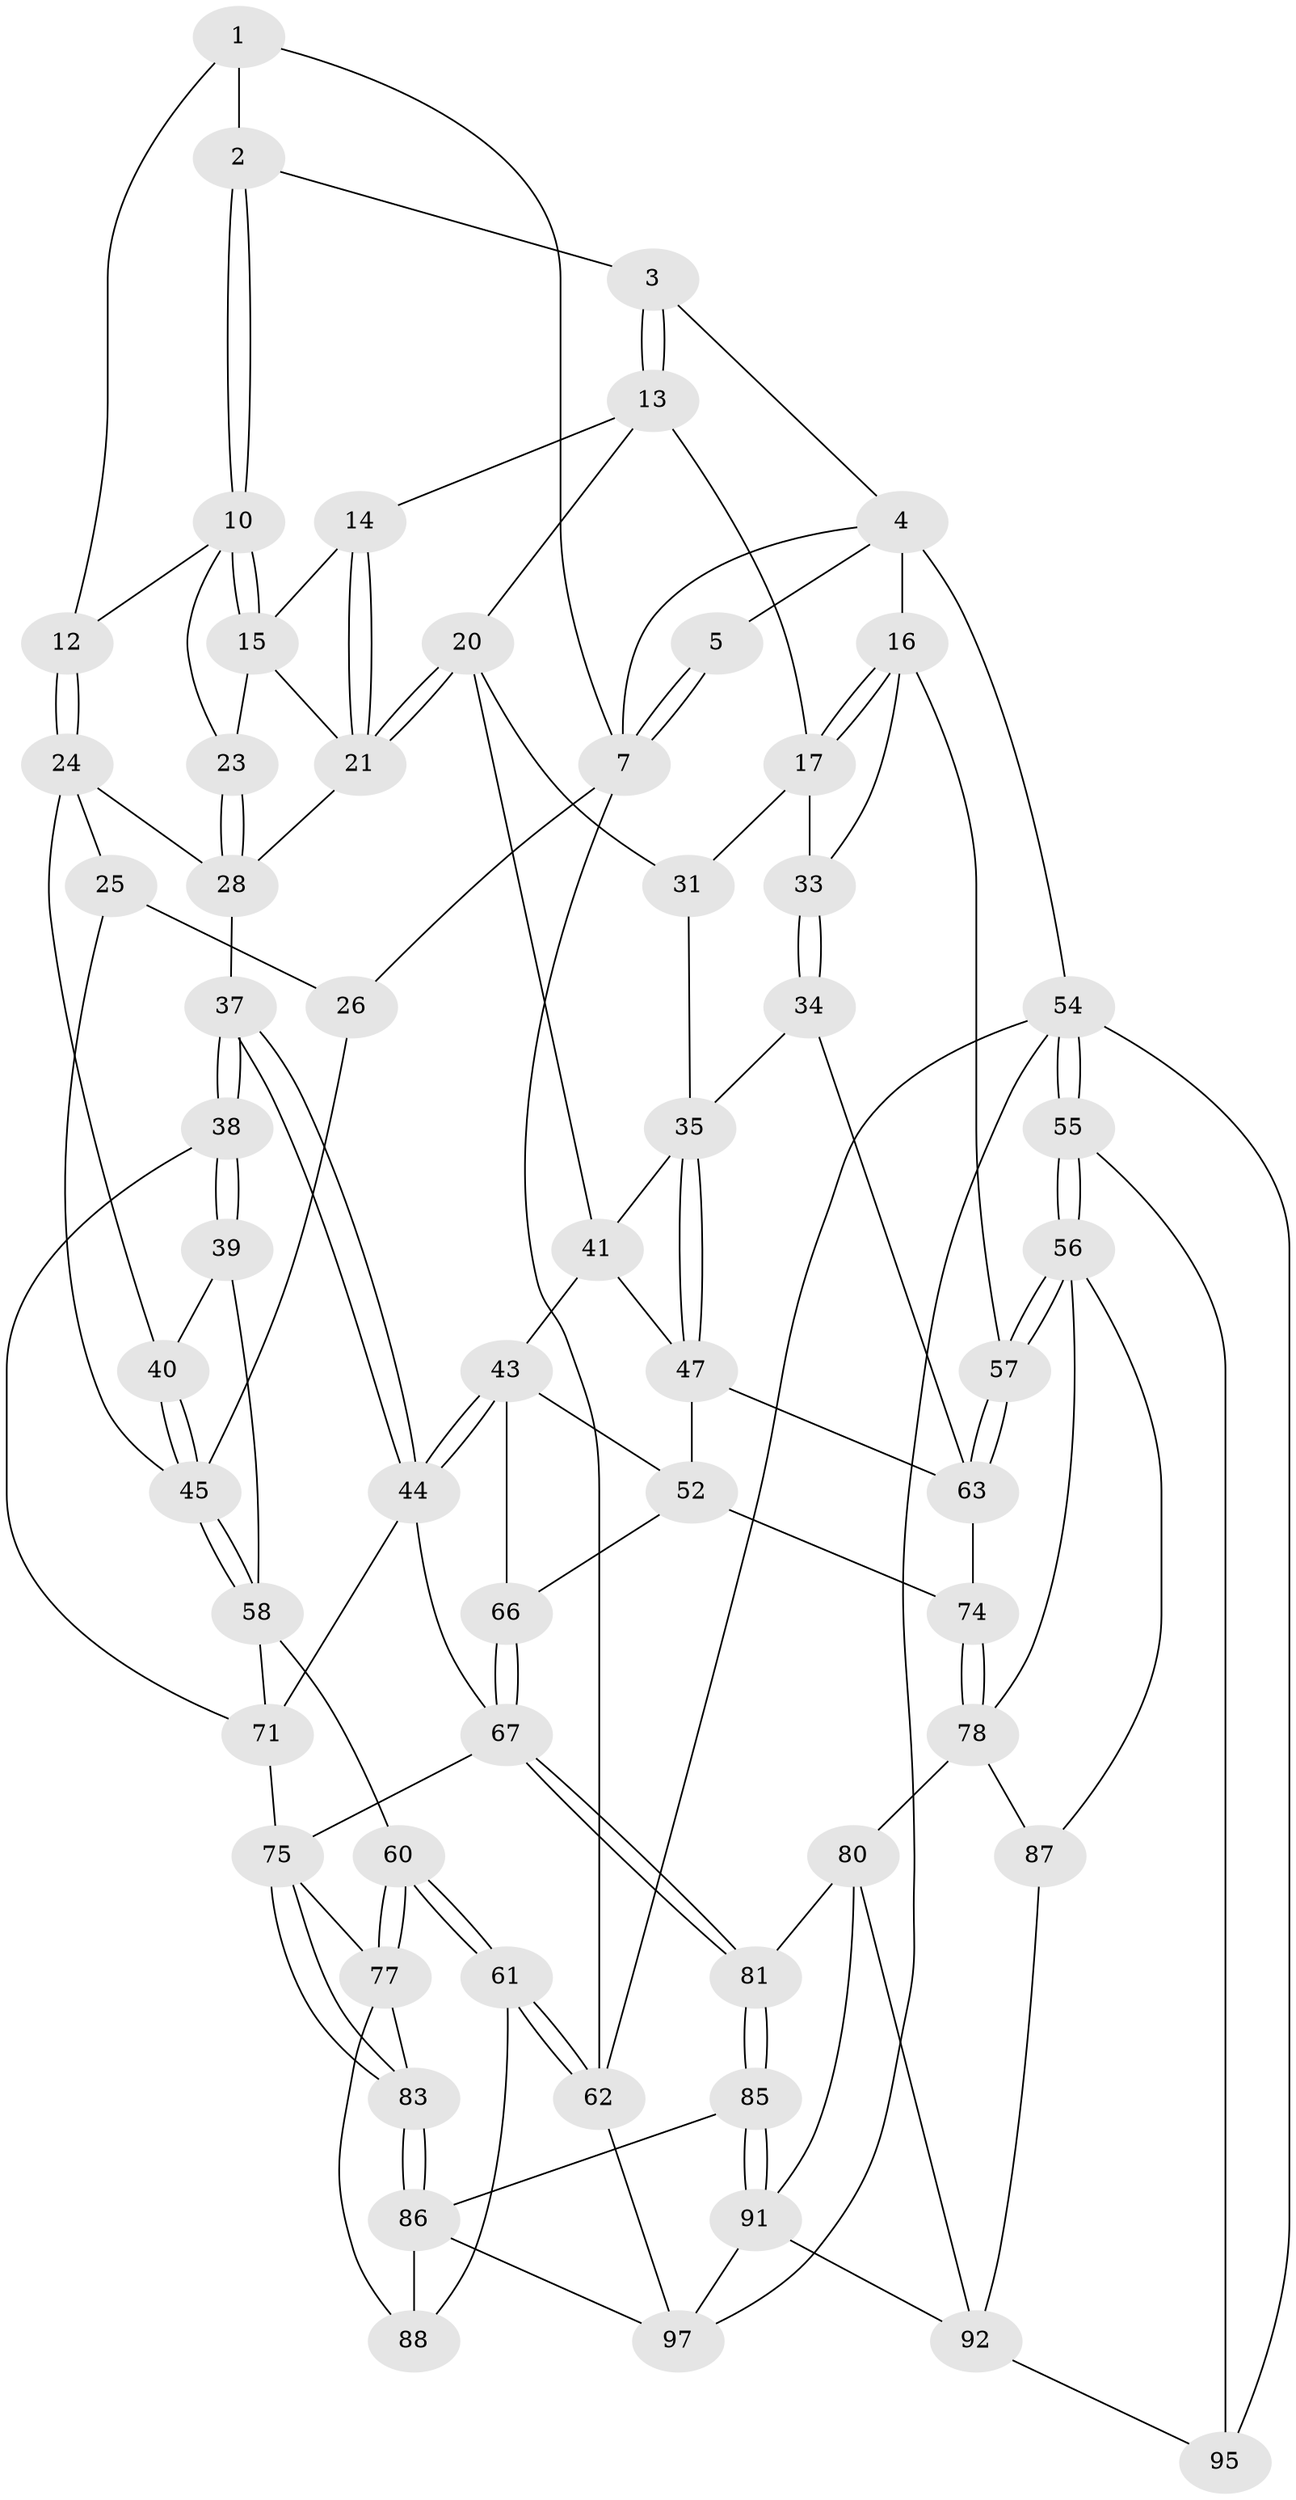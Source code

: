// Generated by graph-tools (version 1.1) at 2025/24/03/03/25 07:24:32]
// undirected, 61 vertices, 140 edges
graph export_dot {
graph [start="1"]
  node [color=gray90,style=filled];
  1 [pos="+0.33467084832197713+0.03963972625833319",super="+6"];
  2 [pos="+0.39683715208496717+0.04143892676082877"];
  3 [pos="+0.5514885647347837+0"];
  4 [pos="+0.55977583843899+0",super="+8"];
  5 [pos="+0.28500216564058967+0"];
  7 [pos="+0+0",super="+9"];
  10 [pos="+0.3837813885863708+0.1303702008184696",super="+11"];
  12 [pos="+0.21953316380486443+0.1161243087236988"];
  13 [pos="+0.5700226320633459+0.013999039710216536",super="+19"];
  14 [pos="+0.49596209621723913+0.1353007158523799"];
  15 [pos="+0.40034567033507024+0.14473609013987482",super="+22"];
  16 [pos="+1+0",super="+49"];
  17 [pos="+0.8805402753435432+0.1735631032569755",super="+18"];
  20 [pos="+0.5395313634489758+0.2930358855692374",super="+32"];
  21 [pos="+0.5334430643674203+0.29017832506274427",super="+27"];
  23 [pos="+0.3326240183603381+0.22336347806666856"];
  24 [pos="+0.18869676025913848+0.2840730606275092",super="+29"];
  25 [pos="+0.1220019462017798+0.268888201474837"];
  26 [pos="+0+0"];
  28 [pos="+0.30188253503517054+0.2471087861943777",super="+30"];
  31 [pos="+0.6942887845125484+0.2992758200175842"];
  33 [pos="+0.8592829052873782+0.3725841920414485",super="+50"];
  34 [pos="+0.8535958546098017+0.38588525263177836",super="+51"];
  35 [pos="+0.7438005120128569+0.4630433208566158",super="+36"];
  37 [pos="+0.2915754164463119+0.43460288091694876"];
  38 [pos="+0.2461118645175936+0.41418035695063665",super="+65"];
  39 [pos="+0.24428153620258788+0.4124532301850377",super="+64"];
  40 [pos="+0.2152534241354513+0.3687208546959911"];
  41 [pos="+0.5446969586375688+0.3168182174935785",super="+42"];
  43 [pos="+0.48498788691949624+0.48017240283215484",super="+53"];
  44 [pos="+0.3302922305446456+0.4848845202311187",super="+69"];
  45 [pos="+0+0.4788162972443367",super="+46"];
  47 [pos="+0.7412248575183658+0.46789449653898846",super="+48"];
  52 [pos="+0.5774290550251566+0.5421543440302307",super="+73"];
  54 [pos="+1+1",super="+99"];
  55 [pos="+1+1"];
  56 [pos="+1+0.7897233911964314",super="+82"];
  57 [pos="+1+0.779481716220329"];
  58 [pos="+0+0.5902312557742047",super="+59"];
  60 [pos="+0+0.6971071284859726"];
  61 [pos="+0+0.7202915073362383",super="+89"];
  62 [pos="+0+1",super="+98"];
  63 [pos="+1+0.7326481509905746",super="+70"];
  66 [pos="+0.5015349092911167+0.6940197770057505"];
  67 [pos="+0.49700430758514935+0.6987330722346253",super="+68"];
  71 [pos="+0.12866609685111227+0.6305786859210939",super="+72"];
  74 [pos="+0.6758764357481151+0.6240586263422443"];
  75 [pos="+0.3169739892369152+0.7040635451113961",super="+76"];
  77 [pos="+0.18221586225075248+0.803598985572959",super="+84"];
  78 [pos="+0.6936095820232862+0.7273007220318977",super="+79"];
  80 [pos="+0.5702401287060218+0.8244019141169248",super="+90"];
  81 [pos="+0.4991848199060496+0.7118670749575904"];
  83 [pos="+0.2756925837219463+0.8426491145155892"];
  85 [pos="+0.3762933479573264+0.8783425551577168"];
  86 [pos="+0.2937039731653802+0.8765543846869278",super="+96"];
  87 [pos="+0.7420392731702202+0.8619135189440059"];
  88 [pos="+0.09679777059314998+0.9111042021783773"];
  91 [pos="+0.5223305985837177+0.9632845103059191",super="+94"];
  92 [pos="+0.7175307896648004+0.8917111933394543",super="+93"];
  95 [pos="+0.7655754238759169+0.9505844862093301"];
  97 [pos="+0.23781321393405988+1",super="+100"];
  1 -- 2;
  1 -- 12;
  1 -- 7;
  2 -- 3;
  2 -- 10;
  2 -- 10;
  3 -- 4;
  3 -- 13;
  3 -- 13;
  4 -- 5;
  4 -- 16;
  4 -- 54;
  4 -- 7;
  5 -- 7;
  5 -- 7;
  7 -- 26;
  7 -- 62;
  10 -- 15;
  10 -- 15;
  10 -- 12;
  10 -- 23;
  12 -- 24;
  12 -- 24;
  13 -- 14;
  13 -- 20;
  13 -- 17;
  14 -- 15;
  14 -- 21;
  14 -- 21;
  15 -- 23;
  15 -- 21;
  16 -- 17;
  16 -- 17;
  16 -- 57;
  16 -- 33;
  17 -- 33;
  17 -- 31;
  20 -- 21;
  20 -- 21;
  20 -- 41;
  20 -- 31;
  21 -- 28;
  23 -- 28;
  23 -- 28;
  24 -- 25;
  24 -- 40;
  24 -- 28;
  25 -- 26;
  25 -- 45;
  26 -- 45;
  28 -- 37;
  31 -- 35;
  33 -- 34 [weight=2];
  33 -- 34;
  34 -- 35;
  34 -- 63;
  35 -- 47;
  35 -- 47;
  35 -- 41;
  37 -- 38;
  37 -- 38;
  37 -- 44;
  37 -- 44;
  38 -- 39 [weight=2];
  38 -- 39;
  38 -- 71;
  39 -- 40;
  39 -- 58;
  40 -- 45;
  40 -- 45;
  41 -- 43;
  41 -- 47;
  43 -- 44;
  43 -- 44;
  43 -- 66;
  43 -- 52;
  44 -- 67;
  44 -- 71;
  45 -- 58;
  45 -- 58;
  47 -- 63;
  47 -- 52;
  52 -- 66;
  52 -- 74;
  54 -- 55;
  54 -- 55;
  54 -- 62;
  54 -- 95;
  54 -- 97;
  55 -- 56;
  55 -- 56;
  55 -- 95;
  56 -- 57;
  56 -- 57;
  56 -- 78;
  56 -- 87;
  57 -- 63;
  57 -- 63;
  58 -- 60;
  58 -- 71;
  60 -- 61;
  60 -- 61;
  60 -- 77;
  60 -- 77;
  61 -- 62 [weight=2];
  61 -- 62;
  61 -- 88;
  62 -- 97;
  63 -- 74;
  66 -- 67;
  66 -- 67;
  67 -- 81;
  67 -- 81;
  67 -- 75;
  71 -- 75;
  74 -- 78;
  74 -- 78;
  75 -- 83;
  75 -- 83;
  75 -- 77;
  77 -- 88;
  77 -- 83;
  78 -- 80;
  78 -- 87;
  80 -- 81;
  80 -- 91;
  80 -- 92;
  81 -- 85;
  81 -- 85;
  83 -- 86;
  83 -- 86;
  85 -- 86;
  85 -- 91;
  85 -- 91;
  86 -- 88;
  86 -- 97;
  87 -- 92;
  91 -- 92;
  91 -- 97;
  92 -- 95;
}
